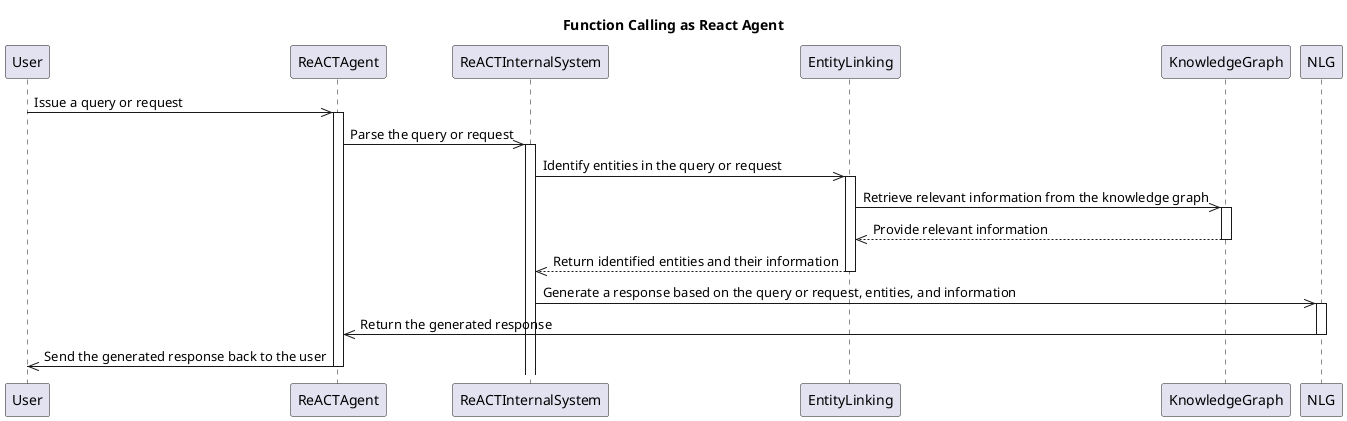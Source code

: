 @startuml
title Function Calling as React Agent

participant User
participant ReACTAgent
participant ReACTInternalSystem
participant EntityLinking
participant KnowledgeGraph
participant NLG

User->>ReACTAgent: Issue a query or request
activate ReACTAgent

ReACTAgent->>ReACTInternalSystem: Parse the query or request
activate ReACTInternalSystem

ReACTInternalSystem->>EntityLinking: Identify entities in the query or request
activate EntityLinking

EntityLinking->>KnowledgeGraph: Retrieve relevant information from the knowledge graph
activate KnowledgeGraph

KnowledgeGraph-->>EntityLinking: Provide relevant information
deactivate KnowledgeGraph

EntityLinking-->>ReACTInternalSystem: Return identified entities and their information
deactivate EntityLinking

ReACTInternalSystem->>NLG: Generate a response based on the query or request, entities, and information
activate NLG

NLG->>ReACTAgent: Return the generated response
deactivate NLG

ReACTAgent->>User: Send the generated response back to the user
deactivate ReACTAgent

@enduml
